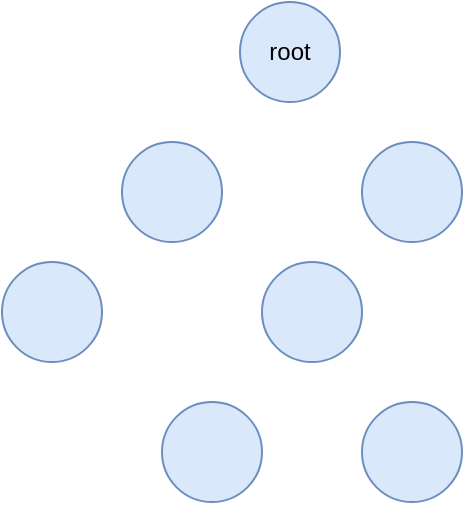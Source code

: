 <mxfile version="20.8.5" type="github">
  <diagram id="yrK9uavTjPa_yTTO9jQt" name="第 1 页">
    <mxGraphModel dx="1434" dy="1078" grid="1" gridSize="10" guides="1" tooltips="1" connect="1" arrows="1" fold="1" page="1" pageScale="1" pageWidth="827" pageHeight="1169" math="0" shadow="0">
      <root>
        <mxCell id="0" />
        <mxCell id="1" parent="0" />
        <mxCell id="0VLczRj3c2UmXXNUoKyK-3" value="root" style="ellipse;whiteSpace=wrap;html=1;aspect=fixed;direction=west;fillColor=#dae8fc;strokeColor=#6c8ebf;" parent="1" vertex="1">
          <mxGeometry x="389" y="350" width="50" height="50" as="geometry" />
        </mxCell>
        <mxCell id="0VLczRj3c2UmXXNUoKyK-4" value="" style="ellipse;whiteSpace=wrap;html=1;aspect=fixed;fillColor=#dae8fc;strokeColor=#6c8ebf;" parent="1" vertex="1">
          <mxGeometry x="330" y="420" width="50" height="50" as="geometry" />
        </mxCell>
        <mxCell id="0VLczRj3c2UmXXNUoKyK-5" value="" style="ellipse;whiteSpace=wrap;html=1;aspect=fixed;fillColor=#dae8fc;strokeColor=#6c8ebf;" parent="1" vertex="1">
          <mxGeometry x="450" y="420" width="50" height="50" as="geometry" />
        </mxCell>
        <mxCell id="0VLczRj3c2UmXXNUoKyK-6" value="" style="ellipse;whiteSpace=wrap;html=1;aspect=fixed;fillColor=#dae8fc;strokeColor=#6c8ebf;" parent="1" vertex="1">
          <mxGeometry x="270" y="480" width="50" height="50" as="geometry" />
        </mxCell>
        <mxCell id="0VLczRj3c2UmXXNUoKyK-7" value="" style="ellipse;whiteSpace=wrap;html=1;aspect=fixed;fillColor=#dae8fc;strokeColor=#6c8ebf;" parent="1" vertex="1">
          <mxGeometry x="400" y="480" width="50" height="50" as="geometry" />
        </mxCell>
        <mxCell id="0VLczRj3c2UmXXNUoKyK-8" value="" style="ellipse;whiteSpace=wrap;html=1;aspect=fixed;fillColor=#dae8fc;strokeColor=#6c8ebf;" parent="1" vertex="1">
          <mxGeometry x="350" y="550" width="50" height="50" as="geometry" />
        </mxCell>
        <mxCell id="0VLczRj3c2UmXXNUoKyK-9" value="" style="ellipse;whiteSpace=wrap;html=1;aspect=fixed;fillColor=#dae8fc;strokeColor=#6c8ebf;" parent="1" vertex="1">
          <mxGeometry x="450" y="550" width="50" height="50" as="geometry" />
        </mxCell>
      </root>
    </mxGraphModel>
  </diagram>
</mxfile>
